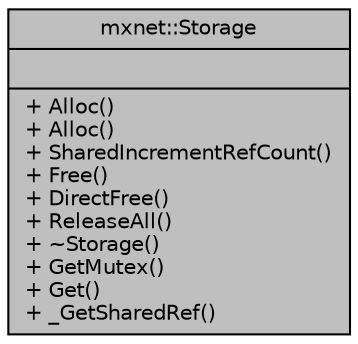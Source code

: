 digraph "mxnet::Storage"
{
  edge [fontname="Helvetica",fontsize="10",labelfontname="Helvetica",labelfontsize="10"];
  node [fontname="Helvetica",fontsize="10",shape=record];
  Node1 [label="{mxnet::Storage\n||+ Alloc()\l+ Alloc()\l+ SharedIncrementRefCount()\l+ Free()\l+ DirectFree()\l+ ReleaseAll()\l+ ~Storage()\l+ GetMutex()\l+ Get()\l+ _GetSharedRef()\l}",height=0.2,width=0.4,color="black", fillcolor="grey75", style="filled", fontcolor="black"];
}
